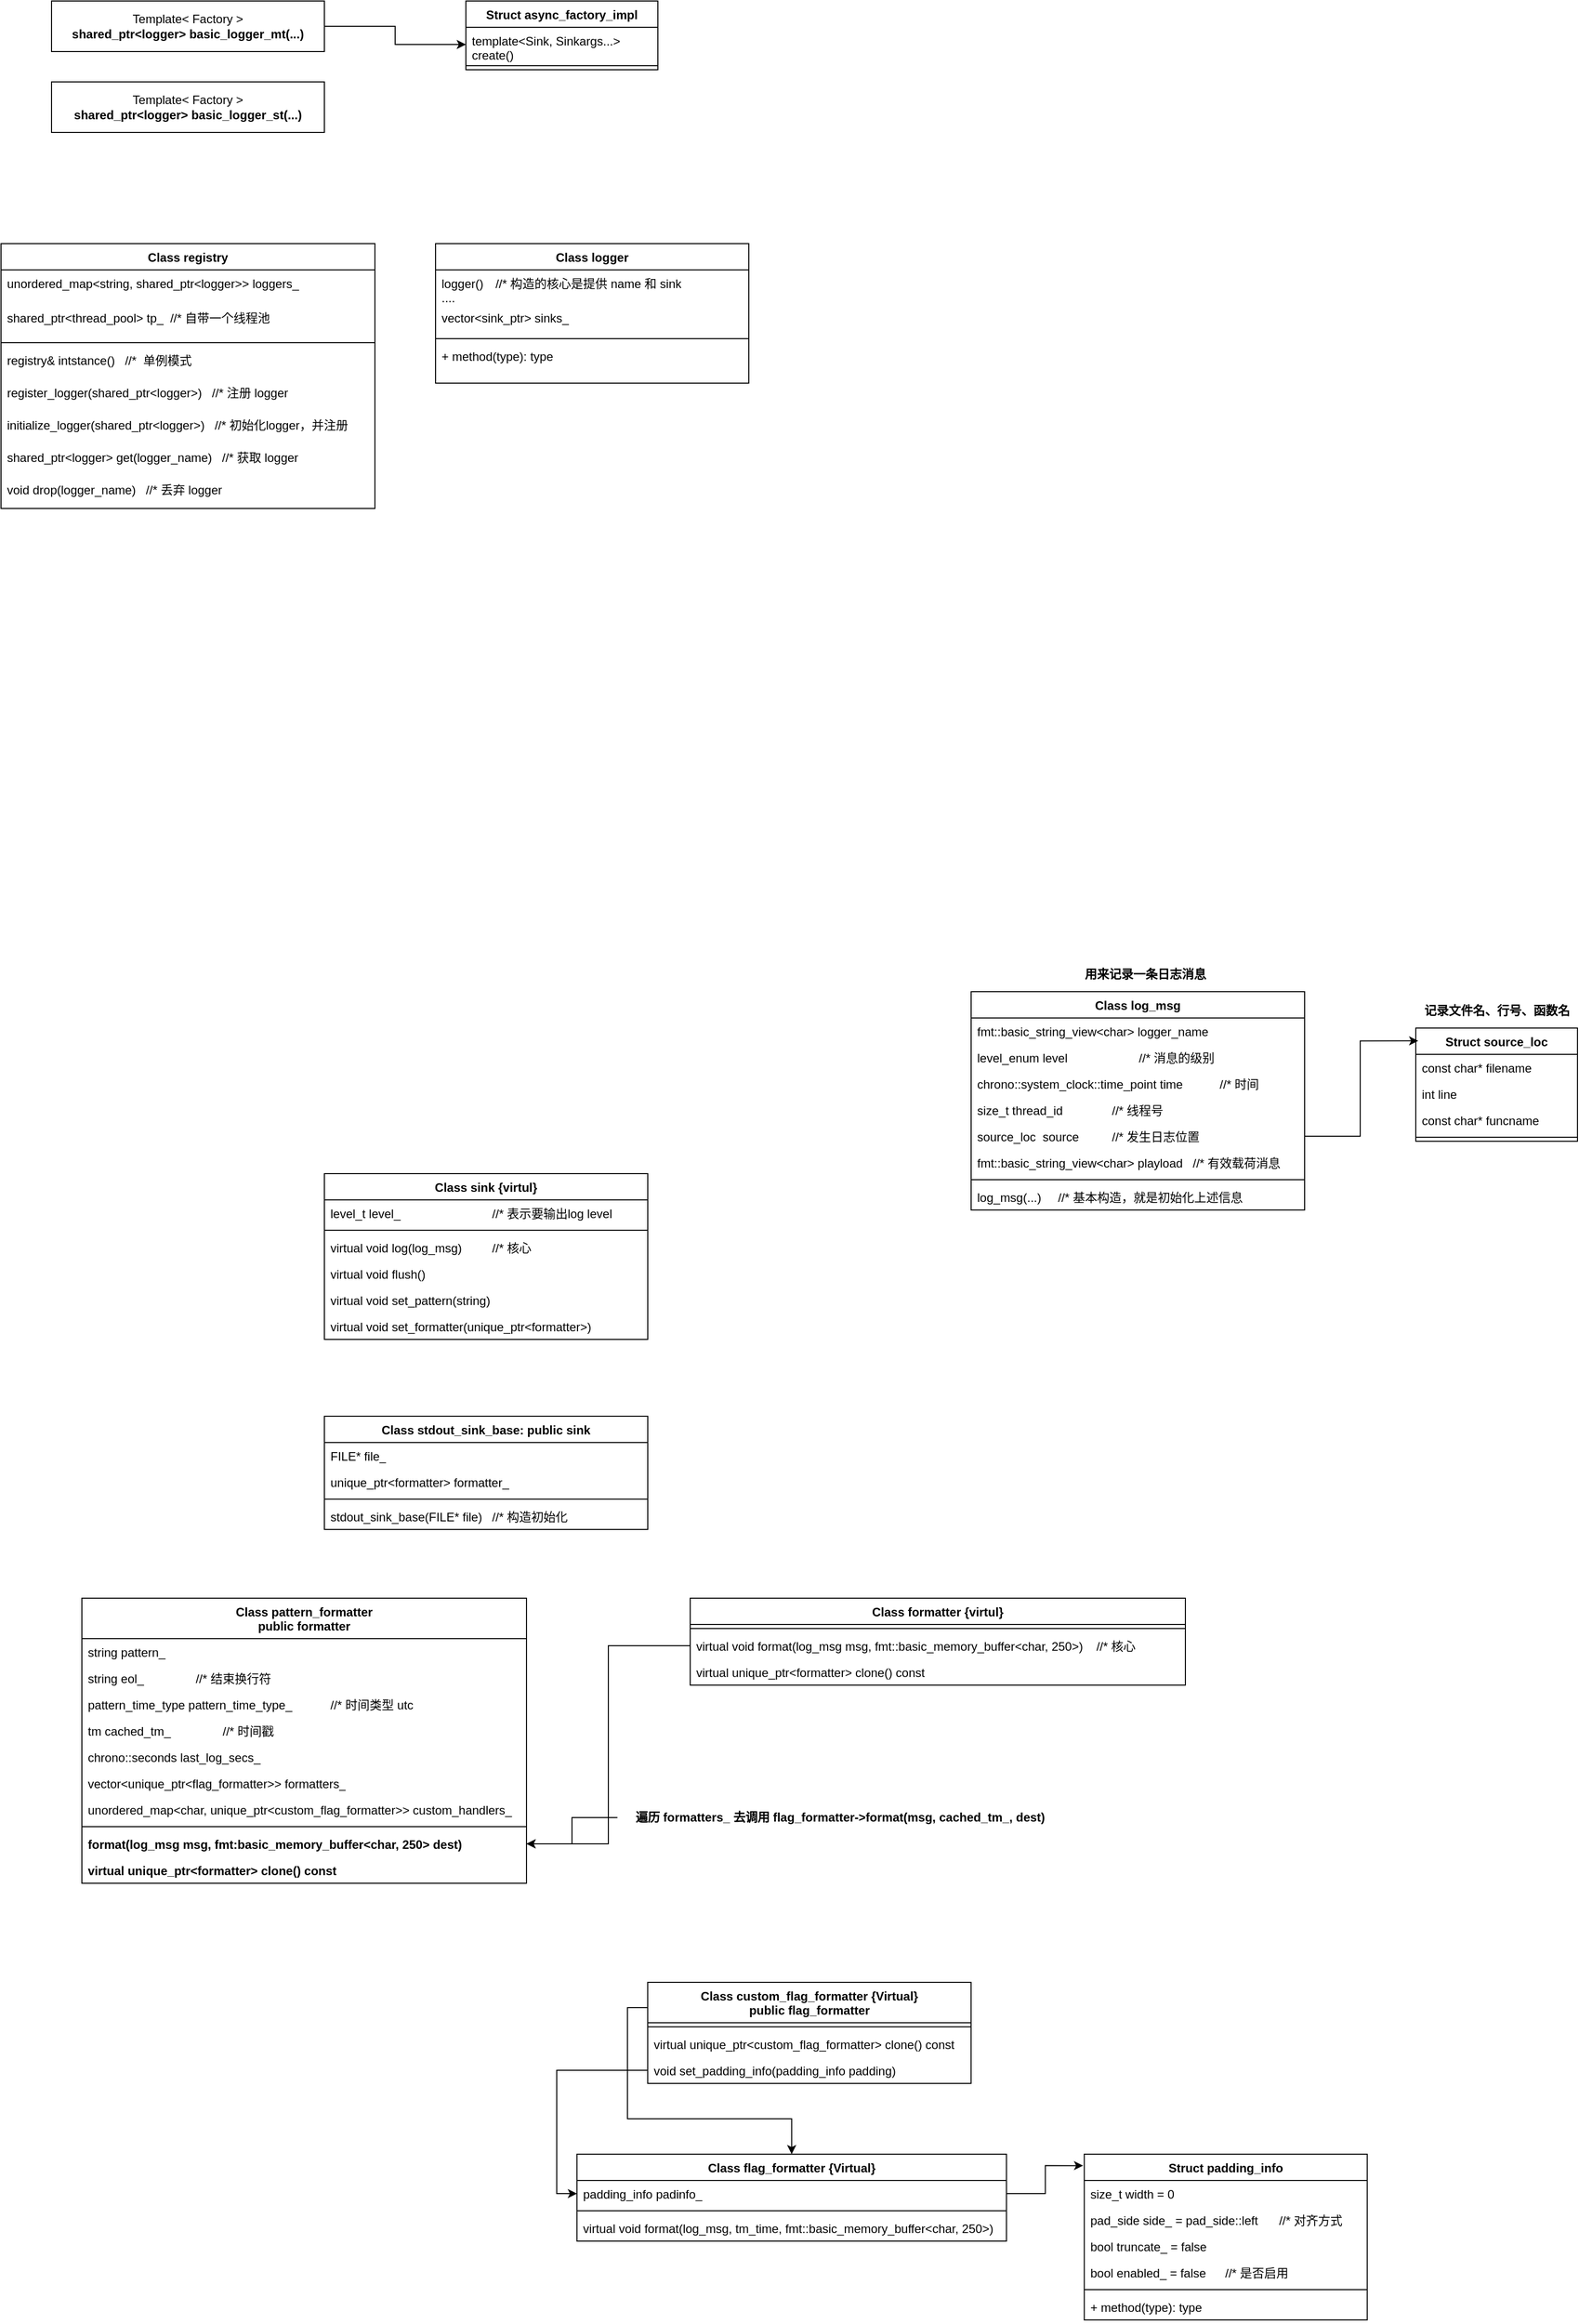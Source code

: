 <mxfile version="27.0.1" pages="2">
  <diagram name="第 1 页" id="yaZ8Ei5qF4NeqCiDWnOl">
    <mxGraphModel dx="2696" dy="1851" grid="1" gridSize="10" guides="1" tooltips="1" connect="1" arrows="1" fold="1" page="1" pageScale="1" pageWidth="3300" pageHeight="4681" math="0" shadow="0">
      <root>
        <mxCell id="0" />
        <mxCell id="1" parent="0" />
        <mxCell id="0Z5ybO1vJ8BG9R8kehVc-1" value="Struct async_factory_impl" style="swimlane;fontStyle=1;align=center;verticalAlign=top;childLayout=stackLayout;horizontal=1;startSize=26;horizontalStack=0;resizeParent=1;resizeParentMax=0;resizeLast=0;collapsible=1;marginBottom=0;whiteSpace=wrap;html=1;" vertex="1" parent="1">
          <mxGeometry x="500" y="220" width="190" height="68" as="geometry" />
        </mxCell>
        <mxCell id="0Z5ybO1vJ8BG9R8kehVc-2" value="&lt;div&gt;template&amp;lt;Sink, Sinkargs...&amp;gt;&lt;/div&gt;create()" style="text;strokeColor=none;fillColor=none;align=left;verticalAlign=top;spacingLeft=4;spacingRight=4;overflow=hidden;rotatable=0;points=[[0,0.5],[1,0.5]];portConstraint=eastwest;whiteSpace=wrap;html=1;" vertex="1" parent="0Z5ybO1vJ8BG9R8kehVc-1">
          <mxGeometry y="26" width="190" height="34" as="geometry" />
        </mxCell>
        <mxCell id="0Z5ybO1vJ8BG9R8kehVc-3" value="" style="line;strokeWidth=1;fillColor=none;align=left;verticalAlign=middle;spacingTop=-1;spacingLeft=3;spacingRight=3;rotatable=0;labelPosition=right;points=[];portConstraint=eastwest;strokeColor=inherit;" vertex="1" parent="0Z5ybO1vJ8BG9R8kehVc-1">
          <mxGeometry y="60" width="190" height="8" as="geometry" />
        </mxCell>
        <mxCell id="0Z5ybO1vJ8BG9R8kehVc-9" value="Class registry" style="swimlane;fontStyle=1;align=center;verticalAlign=top;childLayout=stackLayout;horizontal=1;startSize=26;horizontalStack=0;resizeParent=1;resizeParentMax=0;resizeLast=0;collapsible=1;marginBottom=0;whiteSpace=wrap;html=1;" vertex="1" parent="1">
          <mxGeometry x="40" y="460" width="370" height="262" as="geometry" />
        </mxCell>
        <mxCell id="0Z5ybO1vJ8BG9R8kehVc-10" value="&lt;div&gt;&lt;span style=&quot;background-color: transparent; color: light-dark(rgb(0, 0, 0), rgb(255, 255, 255));&quot;&gt;unordered_map&amp;lt;string, shared_ptr&amp;lt;logger&amp;gt;&amp;gt; loggers_&lt;/span&gt;&lt;/div&gt;" style="text;strokeColor=none;fillColor=none;align=left;verticalAlign=top;spacingLeft=4;spacingRight=4;overflow=hidden;rotatable=0;points=[[0,0.5],[1,0.5]];portConstraint=eastwest;whiteSpace=wrap;html=1;" vertex="1" parent="0Z5ybO1vJ8BG9R8kehVc-9">
          <mxGeometry y="26" width="370" height="34" as="geometry" />
        </mxCell>
        <mxCell id="0Z5ybO1vJ8BG9R8kehVc-21" value="&lt;div&gt;&lt;span style=&quot;background-color: transparent; color: light-dark(rgb(0, 0, 0), rgb(255, 255, 255));&quot;&gt;shared_ptr&amp;lt;thread_pool&amp;gt; tp_&amp;nbsp; //* 自带一个线程池&lt;/span&gt;&lt;/div&gt;" style="text;strokeColor=none;fillColor=none;align=left;verticalAlign=top;spacingLeft=4;spacingRight=4;overflow=hidden;rotatable=0;points=[[0,0.5],[1,0.5]];portConstraint=eastwest;whiteSpace=wrap;html=1;" vertex="1" parent="0Z5ybO1vJ8BG9R8kehVc-9">
          <mxGeometry y="60" width="370" height="34" as="geometry" />
        </mxCell>
        <mxCell id="0Z5ybO1vJ8BG9R8kehVc-11" value="" style="line;strokeWidth=1;fillColor=none;align=left;verticalAlign=middle;spacingTop=-1;spacingLeft=3;spacingRight=3;rotatable=0;labelPosition=right;points=[];portConstraint=eastwest;strokeColor=inherit;" vertex="1" parent="0Z5ybO1vJ8BG9R8kehVc-9">
          <mxGeometry y="94" width="370" height="8" as="geometry" />
        </mxCell>
        <mxCell id="0Z5ybO1vJ8BG9R8kehVc-20" value="registry&amp;amp; intstance()&amp;nbsp; &amp;nbsp;//*&amp;nbsp; 单例模式" style="text;strokeColor=none;fillColor=none;align=left;verticalAlign=top;spacingLeft=4;spacingRight=4;overflow=hidden;rotatable=0;points=[[0,0.5],[1,0.5]];portConstraint=eastwest;whiteSpace=wrap;html=1;" vertex="1" parent="0Z5ybO1vJ8BG9R8kehVc-9">
          <mxGeometry y="102" width="370" height="32" as="geometry" />
        </mxCell>
        <mxCell id="0Z5ybO1vJ8BG9R8kehVc-12" value="register_logger(shared_ptr&amp;lt;logger&amp;gt;)&amp;nbsp; &amp;nbsp;//* 注册 logger" style="text;strokeColor=none;fillColor=none;align=left;verticalAlign=top;spacingLeft=4;spacingRight=4;overflow=hidden;rotatable=0;points=[[0,0.5],[1,0.5]];portConstraint=eastwest;whiteSpace=wrap;html=1;" vertex="1" parent="0Z5ybO1vJ8BG9R8kehVc-9">
          <mxGeometry y="134" width="370" height="32" as="geometry" />
        </mxCell>
        <mxCell id="0Z5ybO1vJ8BG9R8kehVc-17" value="initialize_logger(shared_ptr&amp;lt;logger&amp;gt;)&amp;nbsp; &amp;nbsp;//* 初始化logger，并注册" style="text;strokeColor=none;fillColor=none;align=left;verticalAlign=top;spacingLeft=4;spacingRight=4;overflow=hidden;rotatable=0;points=[[0,0.5],[1,0.5]];portConstraint=eastwest;whiteSpace=wrap;html=1;" vertex="1" parent="0Z5ybO1vJ8BG9R8kehVc-9">
          <mxGeometry y="166" width="370" height="32" as="geometry" />
        </mxCell>
        <mxCell id="0Z5ybO1vJ8BG9R8kehVc-18" value="shared_ptr&amp;lt;logger&amp;gt; get(logger_name)&amp;nbsp; &amp;nbsp;//* 获取 logger" style="text;strokeColor=none;fillColor=none;align=left;verticalAlign=top;spacingLeft=4;spacingRight=4;overflow=hidden;rotatable=0;points=[[0,0.5],[1,0.5]];portConstraint=eastwest;whiteSpace=wrap;html=1;" vertex="1" parent="0Z5ybO1vJ8BG9R8kehVc-9">
          <mxGeometry y="198" width="370" height="32" as="geometry" />
        </mxCell>
        <mxCell id="0Z5ybO1vJ8BG9R8kehVc-19" value="void drop(logger_name)&amp;nbsp; &amp;nbsp;//* 丢弃 logger" style="text;strokeColor=none;fillColor=none;align=left;verticalAlign=top;spacingLeft=4;spacingRight=4;overflow=hidden;rotatable=0;points=[[0,0.5],[1,0.5]];portConstraint=eastwest;whiteSpace=wrap;html=1;" vertex="1" parent="0Z5ybO1vJ8BG9R8kehVc-9">
          <mxGeometry y="230" width="370" height="32" as="geometry" />
        </mxCell>
        <mxCell id="0Z5ybO1vJ8BG9R8kehVc-14" style="edgeStyle=orthogonalEdgeStyle;rounded=0;orthogonalLoop=1;jettySize=auto;html=1;entryX=0;entryY=0.5;entryDx=0;entryDy=0;" edge="1" parent="1" source="0Z5ybO1vJ8BG9R8kehVc-13" target="0Z5ybO1vJ8BG9R8kehVc-2">
          <mxGeometry relative="1" as="geometry" />
        </mxCell>
        <mxCell id="0Z5ybO1vJ8BG9R8kehVc-13" value="Template&amp;lt; Factory &amp;gt;&lt;br&gt;&lt;b&gt;shared_ptr&amp;lt;logger&amp;gt; basic_logger_mt(...)&lt;/b&gt;" style="html=1;whiteSpace=wrap;" vertex="1" parent="1">
          <mxGeometry x="90" y="220" width="270" height="50" as="geometry" />
        </mxCell>
        <mxCell id="0Z5ybO1vJ8BG9R8kehVc-15" value="Template&amp;lt; Factory &amp;gt;&lt;br&gt;&lt;b&gt;shared_ptr&amp;lt;logger&amp;gt; basic_logger_st(...)&lt;/b&gt;" style="html=1;whiteSpace=wrap;" vertex="1" parent="1">
          <mxGeometry x="90" y="300" width="270" height="50" as="geometry" />
        </mxCell>
        <mxCell id="0Z5ybO1vJ8BG9R8kehVc-25" value="Class logger" style="swimlane;fontStyle=1;align=center;verticalAlign=top;childLayout=stackLayout;horizontal=1;startSize=26;horizontalStack=0;resizeParent=1;resizeParentMax=0;resizeLast=0;collapsible=1;marginBottom=0;whiteSpace=wrap;html=1;" vertex="1" parent="1">
          <mxGeometry x="470" y="460" width="310" height="138" as="geometry" />
        </mxCell>
        <mxCell id="0Z5ybO1vJ8BG9R8kehVc-26" value="logger()&lt;span style=&quot;white-space: pre;&quot;&gt;&#x9;&lt;/span&gt;//* 构造的核心是提供 name 和 sink&lt;div&gt;....&lt;/div&gt;" style="text;strokeColor=none;fillColor=none;align=left;verticalAlign=top;spacingLeft=4;spacingRight=4;overflow=hidden;rotatable=0;points=[[0,0.5],[1,0.5]];portConstraint=eastwest;whiteSpace=wrap;html=1;" vertex="1" parent="0Z5ybO1vJ8BG9R8kehVc-25">
          <mxGeometry y="26" width="310" height="34" as="geometry" />
        </mxCell>
        <mxCell id="0Z5ybO1vJ8BG9R8kehVc-29" value="vector&amp;lt;sink_ptr&amp;gt; sinks_" style="text;strokeColor=none;fillColor=none;align=left;verticalAlign=top;spacingLeft=4;spacingRight=4;overflow=hidden;rotatable=0;points=[[0,0.5],[1,0.5]];portConstraint=eastwest;whiteSpace=wrap;html=1;" vertex="1" parent="0Z5ybO1vJ8BG9R8kehVc-25">
          <mxGeometry y="60" width="310" height="30" as="geometry" />
        </mxCell>
        <mxCell id="0Z5ybO1vJ8BG9R8kehVc-27" value="" style="line;strokeWidth=1;fillColor=none;align=left;verticalAlign=middle;spacingTop=-1;spacingLeft=3;spacingRight=3;rotatable=0;labelPosition=right;points=[];portConstraint=eastwest;strokeColor=inherit;" vertex="1" parent="0Z5ybO1vJ8BG9R8kehVc-25">
          <mxGeometry y="90" width="310" height="8" as="geometry" />
        </mxCell>
        <mxCell id="0Z5ybO1vJ8BG9R8kehVc-28" value="+ method(type): type" style="text;strokeColor=none;fillColor=none;align=left;verticalAlign=top;spacingLeft=4;spacingRight=4;overflow=hidden;rotatable=0;points=[[0,0.5],[1,0.5]];portConstraint=eastwest;whiteSpace=wrap;html=1;" vertex="1" parent="0Z5ybO1vJ8BG9R8kehVc-25">
          <mxGeometry y="98" width="310" height="40" as="geometry" />
        </mxCell>
        <mxCell id="0Z5ybO1vJ8BG9R8kehVc-30" value="Class sink {virtul&lt;span style=&quot;background-color: transparent; color: light-dark(rgb(0, 0, 0), rgb(255, 255, 255));&quot;&gt;}&lt;/span&gt;" style="swimlane;fontStyle=1;align=center;verticalAlign=top;childLayout=stackLayout;horizontal=1;startSize=26;horizontalStack=0;resizeParent=1;resizeParentMax=0;resizeLast=0;collapsible=1;marginBottom=0;whiteSpace=wrap;html=1;" vertex="1" parent="1">
          <mxGeometry x="360" y="1380" width="320" height="164" as="geometry" />
        </mxCell>
        <mxCell id="0Z5ybO1vJ8BG9R8kehVc-31" value="level_t level_&lt;span style=&quot;white-space: pre;&quot;&gt;&#x9;&lt;/span&gt;&lt;span style=&quot;white-space: pre;&quot;&gt;&#x9;&lt;/span&gt;&lt;span style=&quot;white-space: pre;&quot;&gt;&#x9;&lt;/span&gt;&lt;span style=&quot;white-space: pre;&quot;&gt;&#x9;&lt;/span&gt;//* 表示要输出log level" style="text;strokeColor=none;fillColor=none;align=left;verticalAlign=top;spacingLeft=4;spacingRight=4;overflow=hidden;rotatable=0;points=[[0,0.5],[1,0.5]];portConstraint=eastwest;whiteSpace=wrap;html=1;" vertex="1" parent="0Z5ybO1vJ8BG9R8kehVc-30">
          <mxGeometry y="26" width="320" height="26" as="geometry" />
        </mxCell>
        <mxCell id="0Z5ybO1vJ8BG9R8kehVc-32" value="" style="line;strokeWidth=1;fillColor=none;align=left;verticalAlign=middle;spacingTop=-1;spacingLeft=3;spacingRight=3;rotatable=0;labelPosition=right;points=[];portConstraint=eastwest;strokeColor=inherit;" vertex="1" parent="0Z5ybO1vJ8BG9R8kehVc-30">
          <mxGeometry y="52" width="320" height="8" as="geometry" />
        </mxCell>
        <mxCell id="0Z5ybO1vJ8BG9R8kehVc-33" value="virtual void log(log_msg)&lt;span style=&quot;white-space: pre;&quot;&gt;&#x9;&lt;/span&gt;&lt;span style=&quot;white-space: pre;&quot;&gt;&#x9;&lt;/span&gt;//* 核心" style="text;strokeColor=none;fillColor=none;align=left;verticalAlign=top;spacingLeft=4;spacingRight=4;overflow=hidden;rotatable=0;points=[[0,0.5],[1,0.5]];portConstraint=eastwest;whiteSpace=wrap;html=1;" vertex="1" parent="0Z5ybO1vJ8BG9R8kehVc-30">
          <mxGeometry y="60" width="320" height="26" as="geometry" />
        </mxCell>
        <mxCell id="0Z5ybO1vJ8BG9R8kehVc-34" value="virtual void flush()" style="text;strokeColor=none;fillColor=none;align=left;verticalAlign=top;spacingLeft=4;spacingRight=4;overflow=hidden;rotatable=0;points=[[0,0.5],[1,0.5]];portConstraint=eastwest;whiteSpace=wrap;html=1;" vertex="1" parent="0Z5ybO1vJ8BG9R8kehVc-30">
          <mxGeometry y="86" width="320" height="26" as="geometry" />
        </mxCell>
        <mxCell id="0Z5ybO1vJ8BG9R8kehVc-35" value="virtual void set_pattern(string)" style="text;strokeColor=none;fillColor=none;align=left;verticalAlign=top;spacingLeft=4;spacingRight=4;overflow=hidden;rotatable=0;points=[[0,0.5],[1,0.5]];portConstraint=eastwest;whiteSpace=wrap;html=1;" vertex="1" parent="0Z5ybO1vJ8BG9R8kehVc-30">
          <mxGeometry y="112" width="320" height="26" as="geometry" />
        </mxCell>
        <mxCell id="0Z5ybO1vJ8BG9R8kehVc-36" value="virtual void set_formatter(unique_ptr&amp;lt;formatter&amp;gt;)" style="text;strokeColor=none;fillColor=none;align=left;verticalAlign=top;spacingLeft=4;spacingRight=4;overflow=hidden;rotatable=0;points=[[0,0.5],[1,0.5]];portConstraint=eastwest;whiteSpace=wrap;html=1;" vertex="1" parent="0Z5ybO1vJ8BG9R8kehVc-30">
          <mxGeometry y="138" width="320" height="26" as="geometry" />
        </mxCell>
        <mxCell id="0Z5ybO1vJ8BG9R8kehVc-37" value="Struct source_loc" style="swimlane;fontStyle=1;align=center;verticalAlign=top;childLayout=stackLayout;horizontal=1;startSize=26;horizontalStack=0;resizeParent=1;resizeParentMax=0;resizeLast=0;collapsible=1;marginBottom=0;whiteSpace=wrap;html=1;" vertex="1" parent="1">
          <mxGeometry x="1440" y="1236" width="160" height="112" as="geometry" />
        </mxCell>
        <mxCell id="0Z5ybO1vJ8BG9R8kehVc-38" value="const char* filename" style="text;strokeColor=none;fillColor=none;align=left;verticalAlign=top;spacingLeft=4;spacingRight=4;overflow=hidden;rotatable=0;points=[[0,0.5],[1,0.5]];portConstraint=eastwest;whiteSpace=wrap;html=1;" vertex="1" parent="0Z5ybO1vJ8BG9R8kehVc-37">
          <mxGeometry y="26" width="160" height="26" as="geometry" />
        </mxCell>
        <mxCell id="0Z5ybO1vJ8BG9R8kehVc-41" value="int line" style="text;strokeColor=none;fillColor=none;align=left;verticalAlign=top;spacingLeft=4;spacingRight=4;overflow=hidden;rotatable=0;points=[[0,0.5],[1,0.5]];portConstraint=eastwest;whiteSpace=wrap;html=1;" vertex="1" parent="0Z5ybO1vJ8BG9R8kehVc-37">
          <mxGeometry y="52" width="160" height="26" as="geometry" />
        </mxCell>
        <mxCell id="0Z5ybO1vJ8BG9R8kehVc-42" value="const char* funcname" style="text;strokeColor=none;fillColor=none;align=left;verticalAlign=top;spacingLeft=4;spacingRight=4;overflow=hidden;rotatable=0;points=[[0,0.5],[1,0.5]];portConstraint=eastwest;whiteSpace=wrap;html=1;" vertex="1" parent="0Z5ybO1vJ8BG9R8kehVc-37">
          <mxGeometry y="78" width="160" height="26" as="geometry" />
        </mxCell>
        <mxCell id="0Z5ybO1vJ8BG9R8kehVc-39" value="" style="line;strokeWidth=1;fillColor=none;align=left;verticalAlign=middle;spacingTop=-1;spacingLeft=3;spacingRight=3;rotatable=0;labelPosition=right;points=[];portConstraint=eastwest;strokeColor=inherit;" vertex="1" parent="0Z5ybO1vJ8BG9R8kehVc-37">
          <mxGeometry y="104" width="160" height="8" as="geometry" />
        </mxCell>
        <mxCell id="0Z5ybO1vJ8BG9R8kehVc-44" value="记录文件名、行号、函数名" style="text;align=center;fontStyle=1;verticalAlign=middle;spacingLeft=3;spacingRight=3;strokeColor=none;rotatable=0;points=[[0,0.5],[1,0.5]];portConstraint=eastwest;html=1;" vertex="1" parent="1">
          <mxGeometry x="1480" y="1206" width="80" height="26" as="geometry" />
        </mxCell>
        <mxCell id="0Z5ybO1vJ8BG9R8kehVc-45" value="Class log_msg" style="swimlane;fontStyle=1;align=center;verticalAlign=top;childLayout=stackLayout;horizontal=1;startSize=26;horizontalStack=0;resizeParent=1;resizeParentMax=0;resizeLast=0;collapsible=1;marginBottom=0;whiteSpace=wrap;html=1;" vertex="1" parent="1">
          <mxGeometry x="1000" y="1200" width="330" height="216" as="geometry" />
        </mxCell>
        <mxCell id="0Z5ybO1vJ8BG9R8kehVc-46" value="fmt::basic_string_view&amp;lt;char&amp;gt; logger_name" style="text;strokeColor=none;fillColor=none;align=left;verticalAlign=top;spacingLeft=4;spacingRight=4;overflow=hidden;rotatable=0;points=[[0,0.5],[1,0.5]];portConstraint=eastwest;whiteSpace=wrap;html=1;" vertex="1" parent="0Z5ybO1vJ8BG9R8kehVc-45">
          <mxGeometry y="26" width="330" height="26" as="geometry" />
        </mxCell>
        <mxCell id="0Z5ybO1vJ8BG9R8kehVc-49" value="level_enum level&lt;span style=&quot;white-space: pre;&quot;&gt;&#x9;&lt;span style=&quot;white-space: pre;&quot;&gt;&#x9;&lt;/span&gt;&lt;span style=&quot;white-space: pre;&quot;&gt;&#x9;&lt;/span&gt;//* 消息的级别&lt;/span&gt;" style="text;strokeColor=none;fillColor=none;align=left;verticalAlign=top;spacingLeft=4;spacingRight=4;overflow=hidden;rotatable=0;points=[[0,0.5],[1,0.5]];portConstraint=eastwest;whiteSpace=wrap;html=1;" vertex="1" parent="0Z5ybO1vJ8BG9R8kehVc-45">
          <mxGeometry y="52" width="330" height="26" as="geometry" />
        </mxCell>
        <mxCell id="0Z5ybO1vJ8BG9R8kehVc-50" value="chrono::system_clock::time_point time&lt;span style=&quot;white-space: pre;&quot;&gt;&#x9;&lt;/span&gt;&lt;span style=&quot;white-space: pre;&quot;&gt;&#x9;&lt;/span&gt;//* 时间" style="text;strokeColor=none;fillColor=none;align=left;verticalAlign=top;spacingLeft=4;spacingRight=4;overflow=hidden;rotatable=0;points=[[0,0.5],[1,0.5]];portConstraint=eastwest;whiteSpace=wrap;html=1;" vertex="1" parent="0Z5ybO1vJ8BG9R8kehVc-45">
          <mxGeometry y="78" width="330" height="26" as="geometry" />
        </mxCell>
        <mxCell id="0Z5ybO1vJ8BG9R8kehVc-51" value="size_t thread_id&lt;span style=&quot;white-space: pre;&quot;&gt;&#x9;&lt;/span&gt;&lt;span style=&quot;white-space: pre;&quot;&gt;&#x9;&lt;/span&gt;//* 线程号" style="text;strokeColor=none;fillColor=none;align=left;verticalAlign=top;spacingLeft=4;spacingRight=4;overflow=hidden;rotatable=0;points=[[0,0.5],[1,0.5]];portConstraint=eastwest;whiteSpace=wrap;html=1;" vertex="1" parent="0Z5ybO1vJ8BG9R8kehVc-45">
          <mxGeometry y="104" width="330" height="26" as="geometry" />
        </mxCell>
        <mxCell id="0Z5ybO1vJ8BG9R8kehVc-52" value="source_loc&amp;nbsp; source&lt;span style=&quot;white-space: pre;&quot;&gt;&#x9;&lt;/span&gt;&lt;span style=&quot;white-space: pre;&quot;&gt;&#x9;&lt;/span&gt;//* 发生日志位置" style="text;strokeColor=none;fillColor=none;align=left;verticalAlign=top;spacingLeft=4;spacingRight=4;overflow=hidden;rotatable=0;points=[[0,0.5],[1,0.5]];portConstraint=eastwest;whiteSpace=wrap;html=1;" vertex="1" parent="0Z5ybO1vJ8BG9R8kehVc-45">
          <mxGeometry y="130" width="330" height="26" as="geometry" />
        </mxCell>
        <mxCell id="0Z5ybO1vJ8BG9R8kehVc-54" value="fmt::basic_string_view&amp;lt;char&amp;gt; playload&lt;span style=&quot;white-space: pre;&quot;&gt;&#x9;&lt;/span&gt;//* 有效载荷消息" style="text;strokeColor=none;fillColor=none;align=left;verticalAlign=top;spacingLeft=4;spacingRight=4;overflow=hidden;rotatable=0;points=[[0,0.5],[1,0.5]];portConstraint=eastwest;whiteSpace=wrap;html=1;" vertex="1" parent="0Z5ybO1vJ8BG9R8kehVc-45">
          <mxGeometry y="156" width="330" height="26" as="geometry" />
        </mxCell>
        <mxCell id="0Z5ybO1vJ8BG9R8kehVc-47" value="" style="line;strokeWidth=1;fillColor=none;align=left;verticalAlign=middle;spacingTop=-1;spacingLeft=3;spacingRight=3;rotatable=0;labelPosition=right;points=[];portConstraint=eastwest;strokeColor=inherit;" vertex="1" parent="0Z5ybO1vJ8BG9R8kehVc-45">
          <mxGeometry y="182" width="330" height="8" as="geometry" />
        </mxCell>
        <mxCell id="0Z5ybO1vJ8BG9R8kehVc-48" value="log_msg(...)&amp;nbsp; &amp;nbsp;&lt;span style=&quot;white-space: pre;&quot;&gt;&#x9;&lt;/span&gt;//* 基本构造，就是初始化上述信息" style="text;strokeColor=none;fillColor=none;align=left;verticalAlign=top;spacingLeft=4;spacingRight=4;overflow=hidden;rotatable=0;points=[[0,0.5],[1,0.5]];portConstraint=eastwest;whiteSpace=wrap;html=1;" vertex="1" parent="0Z5ybO1vJ8BG9R8kehVc-45">
          <mxGeometry y="190" width="330" height="26" as="geometry" />
        </mxCell>
        <mxCell id="0Z5ybO1vJ8BG9R8kehVc-53" style="edgeStyle=orthogonalEdgeStyle;rounded=0;orthogonalLoop=1;jettySize=auto;html=1;entryX=0.015;entryY=0.113;entryDx=0;entryDy=0;entryPerimeter=0;" edge="1" parent="1" source="0Z5ybO1vJ8BG9R8kehVc-52" target="0Z5ybO1vJ8BG9R8kehVc-37">
          <mxGeometry relative="1" as="geometry" />
        </mxCell>
        <mxCell id="0Z5ybO1vJ8BG9R8kehVc-55" value="用来记录一条日志消息" style="text;align=center;fontStyle=1;verticalAlign=middle;spacingLeft=3;spacingRight=3;strokeColor=none;rotatable=0;points=[[0,0.5],[1,0.5]];portConstraint=eastwest;html=1;" vertex="1" parent="1">
          <mxGeometry x="1132" y="1170" width="80" height="26" as="geometry" />
        </mxCell>
        <mxCell id="0Z5ybO1vJ8BG9R8kehVc-56" value="Class stdout_sink_base: public sink" style="swimlane;fontStyle=1;align=center;verticalAlign=top;childLayout=stackLayout;horizontal=1;startSize=26;horizontalStack=0;resizeParent=1;resizeParentMax=0;resizeLast=0;collapsible=1;marginBottom=0;whiteSpace=wrap;html=1;" vertex="1" parent="1">
          <mxGeometry x="360" y="1620" width="320" height="112" as="geometry" />
        </mxCell>
        <mxCell id="0Z5ybO1vJ8BG9R8kehVc-57" value="FILE* file_" style="text;strokeColor=none;fillColor=none;align=left;verticalAlign=top;spacingLeft=4;spacingRight=4;overflow=hidden;rotatable=0;points=[[0,0.5],[1,0.5]];portConstraint=eastwest;whiteSpace=wrap;html=1;" vertex="1" parent="0Z5ybO1vJ8BG9R8kehVc-56">
          <mxGeometry y="26" width="320" height="26" as="geometry" />
        </mxCell>
        <mxCell id="0Z5ybO1vJ8BG9R8kehVc-60" value="unique_ptr&amp;lt;formatter&amp;gt; formatter_" style="text;strokeColor=none;fillColor=none;align=left;verticalAlign=top;spacingLeft=4;spacingRight=4;overflow=hidden;rotatable=0;points=[[0,0.5],[1,0.5]];portConstraint=eastwest;whiteSpace=wrap;html=1;" vertex="1" parent="0Z5ybO1vJ8BG9R8kehVc-56">
          <mxGeometry y="52" width="320" height="26" as="geometry" />
        </mxCell>
        <mxCell id="0Z5ybO1vJ8BG9R8kehVc-58" value="" style="line;strokeWidth=1;fillColor=none;align=left;verticalAlign=middle;spacingTop=-1;spacingLeft=3;spacingRight=3;rotatable=0;labelPosition=right;points=[];portConstraint=eastwest;strokeColor=inherit;" vertex="1" parent="0Z5ybO1vJ8BG9R8kehVc-56">
          <mxGeometry y="78" width="320" height="8" as="geometry" />
        </mxCell>
        <mxCell id="0Z5ybO1vJ8BG9R8kehVc-59" value="stdout_sink_base(FILE* file)&lt;span style=&quot;white-space: pre;&quot;&gt;&#x9;&lt;/span&gt;//* 构造初始化" style="text;strokeColor=none;fillColor=none;align=left;verticalAlign=top;spacingLeft=4;spacingRight=4;overflow=hidden;rotatable=0;points=[[0,0.5],[1,0.5]];portConstraint=eastwest;whiteSpace=wrap;html=1;" vertex="1" parent="0Z5ybO1vJ8BG9R8kehVc-56">
          <mxGeometry y="86" width="320" height="26" as="geometry" />
        </mxCell>
        <mxCell id="0Z5ybO1vJ8BG9R8kehVc-61" value="Class formatter {virtul&lt;span style=&quot;background-color: transparent; color: light-dark(rgb(0, 0, 0), rgb(255, 255, 255));&quot;&gt;}&lt;/span&gt;" style="swimlane;fontStyle=1;align=center;verticalAlign=top;childLayout=stackLayout;horizontal=1;startSize=26;horizontalStack=0;resizeParent=1;resizeParentMax=0;resizeLast=0;collapsible=1;marginBottom=0;whiteSpace=wrap;html=1;" vertex="1" parent="1">
          <mxGeometry x="722" y="1800" width="490" height="86" as="geometry" />
        </mxCell>
        <mxCell id="0Z5ybO1vJ8BG9R8kehVc-63" value="" style="line;strokeWidth=1;fillColor=none;align=left;verticalAlign=middle;spacingTop=-1;spacingLeft=3;spacingRight=3;rotatable=0;labelPosition=right;points=[];portConstraint=eastwest;strokeColor=inherit;" vertex="1" parent="0Z5ybO1vJ8BG9R8kehVc-61">
          <mxGeometry y="26" width="490" height="8" as="geometry" />
        </mxCell>
        <mxCell id="0Z5ybO1vJ8BG9R8kehVc-64" value="virtual void format(log_msg msg, fmt::basic_memory_buffer&amp;lt;char, 250&amp;gt;)&amp;nbsp; &amp;nbsp; //* 核心" style="text;strokeColor=none;fillColor=none;align=left;verticalAlign=top;spacingLeft=4;spacingRight=4;overflow=hidden;rotatable=0;points=[[0,0.5],[1,0.5]];portConstraint=eastwest;whiteSpace=wrap;html=1;" vertex="1" parent="0Z5ybO1vJ8BG9R8kehVc-61">
          <mxGeometry y="34" width="490" height="26" as="geometry" />
        </mxCell>
        <mxCell id="0Z5ybO1vJ8BG9R8kehVc-65" value="virtual unique_ptr&amp;lt;formatter&amp;gt; clone() const" style="text;strokeColor=none;fillColor=none;align=left;verticalAlign=top;spacingLeft=4;spacingRight=4;overflow=hidden;rotatable=0;points=[[0,0.5],[1,0.5]];portConstraint=eastwest;whiteSpace=wrap;html=1;" vertex="1" parent="0Z5ybO1vJ8BG9R8kehVc-61">
          <mxGeometry y="60" width="490" height="26" as="geometry" />
        </mxCell>
        <mxCell id="0Z5ybO1vJ8BG9R8kehVc-70" value="Struct padding_info" style="swimlane;fontStyle=1;align=center;verticalAlign=top;childLayout=stackLayout;horizontal=1;startSize=26;horizontalStack=0;resizeParent=1;resizeParentMax=0;resizeLast=0;collapsible=1;marginBottom=0;whiteSpace=wrap;html=1;" vertex="1" parent="1">
          <mxGeometry x="1111.93" y="2350" width="280" height="164" as="geometry" />
        </mxCell>
        <mxCell id="0Z5ybO1vJ8BG9R8kehVc-75" value="size_t width = 0" style="text;strokeColor=none;fillColor=none;align=left;verticalAlign=top;spacingLeft=4;spacingRight=4;overflow=hidden;rotatable=0;points=[[0,0.5],[1,0.5]];portConstraint=eastwest;whiteSpace=wrap;html=1;" vertex="1" parent="0Z5ybO1vJ8BG9R8kehVc-70">
          <mxGeometry y="26" width="280" height="26" as="geometry" />
        </mxCell>
        <mxCell id="0Z5ybO1vJ8BG9R8kehVc-76" value="pad_side side_ = pad_side::left&lt;span style=&quot;white-space: pre;&quot;&gt;&#x9;&lt;/span&gt;//* 对齐方式" style="text;strokeColor=none;fillColor=none;align=left;verticalAlign=top;spacingLeft=4;spacingRight=4;overflow=hidden;rotatable=0;points=[[0,0.5],[1,0.5]];portConstraint=eastwest;whiteSpace=wrap;html=1;" vertex="1" parent="0Z5ybO1vJ8BG9R8kehVc-70">
          <mxGeometry y="52" width="280" height="26" as="geometry" />
        </mxCell>
        <mxCell id="0Z5ybO1vJ8BG9R8kehVc-74" value="bool truncate_ = false" style="text;strokeColor=none;fillColor=none;align=left;verticalAlign=top;spacingLeft=4;spacingRight=4;overflow=hidden;rotatable=0;points=[[0,0.5],[1,0.5]];portConstraint=eastwest;whiteSpace=wrap;html=1;" vertex="1" parent="0Z5ybO1vJ8BG9R8kehVc-70">
          <mxGeometry y="78" width="280" height="26" as="geometry" />
        </mxCell>
        <mxCell id="0Z5ybO1vJ8BG9R8kehVc-71" value="bool enabled_ = false &lt;span style=&quot;white-space: pre;&quot;&gt;&#x9;&lt;/span&gt;//* 是否启用" style="text;strokeColor=none;fillColor=none;align=left;verticalAlign=top;spacingLeft=4;spacingRight=4;overflow=hidden;rotatable=0;points=[[0,0.5],[1,0.5]];portConstraint=eastwest;whiteSpace=wrap;html=1;" vertex="1" parent="0Z5ybO1vJ8BG9R8kehVc-70">
          <mxGeometry y="104" width="280" height="26" as="geometry" />
        </mxCell>
        <mxCell id="0Z5ybO1vJ8BG9R8kehVc-72" value="" style="line;strokeWidth=1;fillColor=none;align=left;verticalAlign=middle;spacingTop=-1;spacingLeft=3;spacingRight=3;rotatable=0;labelPosition=right;points=[];portConstraint=eastwest;strokeColor=inherit;" vertex="1" parent="0Z5ybO1vJ8BG9R8kehVc-70">
          <mxGeometry y="130" width="280" height="8" as="geometry" />
        </mxCell>
        <mxCell id="0Z5ybO1vJ8BG9R8kehVc-73" value="+ method(type): type" style="text;strokeColor=none;fillColor=none;align=left;verticalAlign=top;spacingLeft=4;spacingRight=4;overflow=hidden;rotatable=0;points=[[0,0.5],[1,0.5]];portConstraint=eastwest;whiteSpace=wrap;html=1;" vertex="1" parent="0Z5ybO1vJ8BG9R8kehVc-70">
          <mxGeometry y="138" width="280" height="26" as="geometry" />
        </mxCell>
        <mxCell id="0Z5ybO1vJ8BG9R8kehVc-77" value="Class flag_formatter {Virtual}" style="swimlane;fontStyle=1;align=center;verticalAlign=top;childLayout=stackLayout;horizontal=1;startSize=26;horizontalStack=0;resizeParent=1;resizeParentMax=0;resizeLast=0;collapsible=1;marginBottom=0;whiteSpace=wrap;html=1;" vertex="1" parent="1">
          <mxGeometry x="609.93" y="2350" width="425" height="86" as="geometry" />
        </mxCell>
        <mxCell id="0Z5ybO1vJ8BG9R8kehVc-78" value="padding_info padinfo_" style="text;strokeColor=none;fillColor=none;align=left;verticalAlign=top;spacingLeft=4;spacingRight=4;overflow=hidden;rotatable=0;points=[[0,0.5],[1,0.5]];portConstraint=eastwest;whiteSpace=wrap;html=1;" vertex="1" parent="0Z5ybO1vJ8BG9R8kehVc-77">
          <mxGeometry y="26" width="425" height="26" as="geometry" />
        </mxCell>
        <mxCell id="0Z5ybO1vJ8BG9R8kehVc-79" value="" style="line;strokeWidth=1;fillColor=none;align=left;verticalAlign=middle;spacingTop=-1;spacingLeft=3;spacingRight=3;rotatable=0;labelPosition=right;points=[];portConstraint=eastwest;strokeColor=inherit;" vertex="1" parent="0Z5ybO1vJ8BG9R8kehVc-77">
          <mxGeometry y="52" width="425" height="8" as="geometry" />
        </mxCell>
        <mxCell id="0Z5ybO1vJ8BG9R8kehVc-80" value="virtual void format(log_msg, tm_time, fmt::basic_memory_buffer&amp;lt;char, 250&amp;gt;)" style="text;strokeColor=none;fillColor=none;align=left;verticalAlign=top;spacingLeft=4;spacingRight=4;overflow=hidden;rotatable=0;points=[[0,0.5],[1,0.5]];portConstraint=eastwest;whiteSpace=wrap;html=1;" vertex="1" parent="0Z5ybO1vJ8BG9R8kehVc-77">
          <mxGeometry y="60" width="425" height="26" as="geometry" />
        </mxCell>
        <mxCell id="0Z5ybO1vJ8BG9R8kehVc-81" style="edgeStyle=orthogonalEdgeStyle;rounded=0;orthogonalLoop=1;jettySize=auto;html=1;entryX=-0.004;entryY=0.069;entryDx=0;entryDy=0;entryPerimeter=0;" edge="1" parent="1" source="0Z5ybO1vJ8BG9R8kehVc-78" target="0Z5ybO1vJ8BG9R8kehVc-70">
          <mxGeometry relative="1" as="geometry" />
        </mxCell>
        <mxCell id="0Z5ybO1vJ8BG9R8kehVc-82" value="Class pattern_formatter&lt;div&gt;public formatter&lt;/div&gt;" style="swimlane;fontStyle=1;align=center;verticalAlign=top;childLayout=stackLayout;horizontal=1;startSize=40;horizontalStack=0;resizeParent=1;resizeParentMax=0;resizeLast=0;collapsible=1;marginBottom=0;whiteSpace=wrap;html=1;" vertex="1" parent="1">
          <mxGeometry x="120" y="1800" width="440" height="282" as="geometry" />
        </mxCell>
        <mxCell id="0Z5ybO1vJ8BG9R8kehVc-83" value="string pattern_" style="text;strokeColor=none;fillColor=none;align=left;verticalAlign=top;spacingLeft=4;spacingRight=4;overflow=hidden;rotatable=0;points=[[0,0.5],[1,0.5]];portConstraint=eastwest;whiteSpace=wrap;html=1;" vertex="1" parent="0Z5ybO1vJ8BG9R8kehVc-82">
          <mxGeometry y="40" width="440" height="26" as="geometry" />
        </mxCell>
        <mxCell id="0Z5ybO1vJ8BG9R8kehVc-86" value="string eol_&lt;span style=&quot;white-space: pre;&quot;&gt;&#x9;&lt;/span&gt;&lt;span style=&quot;white-space: pre;&quot;&gt;&#x9;&lt;/span&gt;//* 结束换行符" style="text;strokeColor=none;fillColor=none;align=left;verticalAlign=top;spacingLeft=4;spacingRight=4;overflow=hidden;rotatable=0;points=[[0,0.5],[1,0.5]];portConstraint=eastwest;whiteSpace=wrap;html=1;" vertex="1" parent="0Z5ybO1vJ8BG9R8kehVc-82">
          <mxGeometry y="66" width="440" height="26" as="geometry" />
        </mxCell>
        <mxCell id="0Z5ybO1vJ8BG9R8kehVc-87" value="pattern_time_type pattern_time_type_&lt;span style=&quot;white-space: pre;&quot;&gt;&#x9;&lt;/span&gt;&lt;span style=&quot;white-space: pre;&quot;&gt;&#x9;&lt;/span&gt;//* 时间类型 utc" style="text;strokeColor=none;fillColor=none;align=left;verticalAlign=top;spacingLeft=4;spacingRight=4;overflow=hidden;rotatable=0;points=[[0,0.5],[1,0.5]];portConstraint=eastwest;whiteSpace=wrap;html=1;" vertex="1" parent="0Z5ybO1vJ8BG9R8kehVc-82">
          <mxGeometry y="92" width="440" height="26" as="geometry" />
        </mxCell>
        <mxCell id="0Z5ybO1vJ8BG9R8kehVc-89" value="tm cached_tm_&lt;span style=&quot;white-space: pre;&quot;&gt;&#x9;&lt;/span&gt;&lt;span style=&quot;white-space: pre;&quot;&gt;&#x9;&lt;/span&gt;//* 时间戳" style="text;strokeColor=none;fillColor=none;align=left;verticalAlign=top;spacingLeft=4;spacingRight=4;overflow=hidden;rotatable=0;points=[[0,0.5],[1,0.5]];portConstraint=eastwest;whiteSpace=wrap;html=1;" vertex="1" parent="0Z5ybO1vJ8BG9R8kehVc-82">
          <mxGeometry y="118" width="440" height="26" as="geometry" />
        </mxCell>
        <mxCell id="0Z5ybO1vJ8BG9R8kehVc-88" value="chrono::seconds last_log_secs_" style="text;strokeColor=none;fillColor=none;align=left;verticalAlign=top;spacingLeft=4;spacingRight=4;overflow=hidden;rotatable=0;points=[[0,0.5],[1,0.5]];portConstraint=eastwest;whiteSpace=wrap;html=1;" vertex="1" parent="0Z5ybO1vJ8BG9R8kehVc-82">
          <mxGeometry y="144" width="440" height="26" as="geometry" />
        </mxCell>
        <mxCell id="0Z5ybO1vJ8BG9R8kehVc-95" value="vector&amp;lt;unique_ptr&amp;lt;flag_formatter&amp;gt;&amp;gt; formatters_" style="text;strokeColor=none;fillColor=none;align=left;verticalAlign=top;spacingLeft=4;spacingRight=4;overflow=hidden;rotatable=0;points=[[0,0.5],[1,0.5]];portConstraint=eastwest;whiteSpace=wrap;html=1;" vertex="1" parent="0Z5ybO1vJ8BG9R8kehVc-82">
          <mxGeometry y="170" width="440" height="26" as="geometry" />
        </mxCell>
        <mxCell id="0Z5ybO1vJ8BG9R8kehVc-104" value="unordered_map&amp;lt;char, unique_ptr&amp;lt;custom_flag_formatter&amp;gt;&amp;gt; custom_handlers_" style="text;strokeColor=none;fillColor=none;align=left;verticalAlign=top;spacingLeft=4;spacingRight=4;overflow=hidden;rotatable=0;points=[[0,0.5],[1,0.5]];portConstraint=eastwest;whiteSpace=wrap;html=1;" vertex="1" parent="0Z5ybO1vJ8BG9R8kehVc-82">
          <mxGeometry y="196" width="440" height="26" as="geometry" />
        </mxCell>
        <mxCell id="0Z5ybO1vJ8BG9R8kehVc-84" value="" style="line;strokeWidth=1;fillColor=none;align=left;verticalAlign=middle;spacingTop=-1;spacingLeft=3;spacingRight=3;rotatable=0;labelPosition=right;points=[];portConstraint=eastwest;strokeColor=inherit;" vertex="1" parent="0Z5ybO1vJ8BG9R8kehVc-82">
          <mxGeometry y="222" width="440" height="8" as="geometry" />
        </mxCell>
        <mxCell id="0Z5ybO1vJ8BG9R8kehVc-85" value="&lt;b&gt;format(log_msg msg, fmt:basic_memory_buffer&amp;lt;char, 250&amp;gt; dest)&lt;/b&gt;" style="text;strokeColor=none;fillColor=none;align=left;verticalAlign=top;spacingLeft=4;spacingRight=4;overflow=hidden;rotatable=0;points=[[0,0.5],[1,0.5]];portConstraint=eastwest;whiteSpace=wrap;html=1;" vertex="1" parent="0Z5ybO1vJ8BG9R8kehVc-82">
          <mxGeometry y="230" width="440" height="26" as="geometry" />
        </mxCell>
        <mxCell id="0Z5ybO1vJ8BG9R8kehVc-102" value="virtual unique_ptr&amp;lt;formatter&amp;gt; clone() const" style="text;strokeColor=none;fillColor=none;align=left;verticalAlign=top;spacingLeft=4;spacingRight=4;overflow=hidden;rotatable=0;points=[[0,0.5],[1,0.5]];portConstraint=eastwest;whiteSpace=wrap;html=1;fontStyle=1" vertex="1" parent="0Z5ybO1vJ8BG9R8kehVc-82">
          <mxGeometry y="256" width="440" height="26" as="geometry" />
        </mxCell>
        <mxCell id="0Z5ybO1vJ8BG9R8kehVc-105" style="edgeStyle=orthogonalEdgeStyle;rounded=0;orthogonalLoop=1;jettySize=auto;html=1;exitX=0;exitY=0.25;exitDx=0;exitDy=0;" edge="1" parent="1" source="0Z5ybO1vJ8BG9R8kehVc-90" target="0Z5ybO1vJ8BG9R8kehVc-77">
          <mxGeometry relative="1" as="geometry" />
        </mxCell>
        <mxCell id="0Z5ybO1vJ8BG9R8kehVc-90" value="Class custom_flag_formatter {Virtual}&lt;div&gt;public flag_formatter&lt;/div&gt;" style="swimlane;fontStyle=1;align=center;verticalAlign=top;childLayout=stackLayout;horizontal=1;startSize=40;horizontalStack=0;resizeParent=1;resizeParentMax=0;resizeLast=0;collapsible=1;marginBottom=0;whiteSpace=wrap;html=1;" vertex="1" parent="1">
          <mxGeometry x="679.93" y="2180" width="320" height="100" as="geometry" />
        </mxCell>
        <mxCell id="0Z5ybO1vJ8BG9R8kehVc-92" value="" style="line;strokeWidth=1;fillColor=none;align=left;verticalAlign=middle;spacingTop=-1;spacingLeft=3;spacingRight=3;rotatable=0;labelPosition=right;points=[];portConstraint=eastwest;strokeColor=inherit;" vertex="1" parent="0Z5ybO1vJ8BG9R8kehVc-90">
          <mxGeometry y="40" width="320" height="8" as="geometry" />
        </mxCell>
        <mxCell id="0Z5ybO1vJ8BG9R8kehVc-91" value="virtual unique_ptr&amp;lt;custom_flag_formatter&amp;gt; clone() const" style="text;strokeColor=none;fillColor=none;align=left;verticalAlign=top;spacingLeft=4;spacingRight=4;overflow=hidden;rotatable=0;points=[[0,0.5],[1,0.5]];portConstraint=eastwest;whiteSpace=wrap;html=1;" vertex="1" parent="0Z5ybO1vJ8BG9R8kehVc-90">
          <mxGeometry y="48" width="320" height="26" as="geometry" />
        </mxCell>
        <mxCell id="0Z5ybO1vJ8BG9R8kehVc-93" value="void set_padding_info(padding_info padding)" style="text;strokeColor=none;fillColor=none;align=left;verticalAlign=top;spacingLeft=4;spacingRight=4;overflow=hidden;rotatable=0;points=[[0,0.5],[1,0.5]];portConstraint=eastwest;whiteSpace=wrap;html=1;" vertex="1" parent="0Z5ybO1vJ8BG9R8kehVc-90">
          <mxGeometry y="74" width="320" height="26" as="geometry" />
        </mxCell>
        <mxCell id="0Z5ybO1vJ8BG9R8kehVc-94" style="edgeStyle=orthogonalEdgeStyle;rounded=0;orthogonalLoop=1;jettySize=auto;html=1;entryX=0;entryY=0.5;entryDx=0;entryDy=0;" edge="1" parent="1" source="0Z5ybO1vJ8BG9R8kehVc-93" target="0Z5ybO1vJ8BG9R8kehVc-78">
          <mxGeometry relative="1" as="geometry" />
        </mxCell>
        <mxCell id="0Z5ybO1vJ8BG9R8kehVc-96" style="edgeStyle=orthogonalEdgeStyle;rounded=0;orthogonalLoop=1;jettySize=auto;html=1;entryX=1;entryY=0.5;entryDx=0;entryDy=0;" edge="1" parent="1" source="0Z5ybO1vJ8BG9R8kehVc-64" target="0Z5ybO1vJ8BG9R8kehVc-85">
          <mxGeometry relative="1" as="geometry" />
        </mxCell>
        <mxCell id="0Z5ybO1vJ8BG9R8kehVc-103" style="edgeStyle=orthogonalEdgeStyle;rounded=0;orthogonalLoop=1;jettySize=auto;html=1;entryX=1;entryY=0.5;entryDx=0;entryDy=0;" edge="1" parent="1" source="0Z5ybO1vJ8BG9R8kehVc-98" target="0Z5ybO1vJ8BG9R8kehVc-85">
          <mxGeometry relative="1" as="geometry" />
        </mxCell>
        <mxCell id="0Z5ybO1vJ8BG9R8kehVc-98" value="遍历 formatters_ 去调用 flag_formatter-&amp;gt;format(msg, cached_tm_, dest)" style="text;align=center;fontStyle=1;verticalAlign=middle;spacingLeft=3;spacingRight=3;strokeColor=none;rotatable=0;points=[[0,0.5],[1,0.5]];portConstraint=eastwest;html=1;" vertex="1" parent="1">
          <mxGeometry x="650" y="2004" width="440" height="26" as="geometry" />
        </mxCell>
      </root>
    </mxGraphModel>
  </diagram>
  <diagram id="qvo-ER54yt_762A4cwkI" name="第 2 页">
    <mxGraphModel dx="542" dy="798" grid="1" gridSize="10" guides="1" tooltips="1" connect="1" arrows="1" fold="1" page="1" pageScale="1" pageWidth="827" pageHeight="1169" math="0" shadow="0">
      <root>
        <mxCell id="0" />
        <mxCell id="1" parent="0" />
      </root>
    </mxGraphModel>
  </diagram>
</mxfile>
